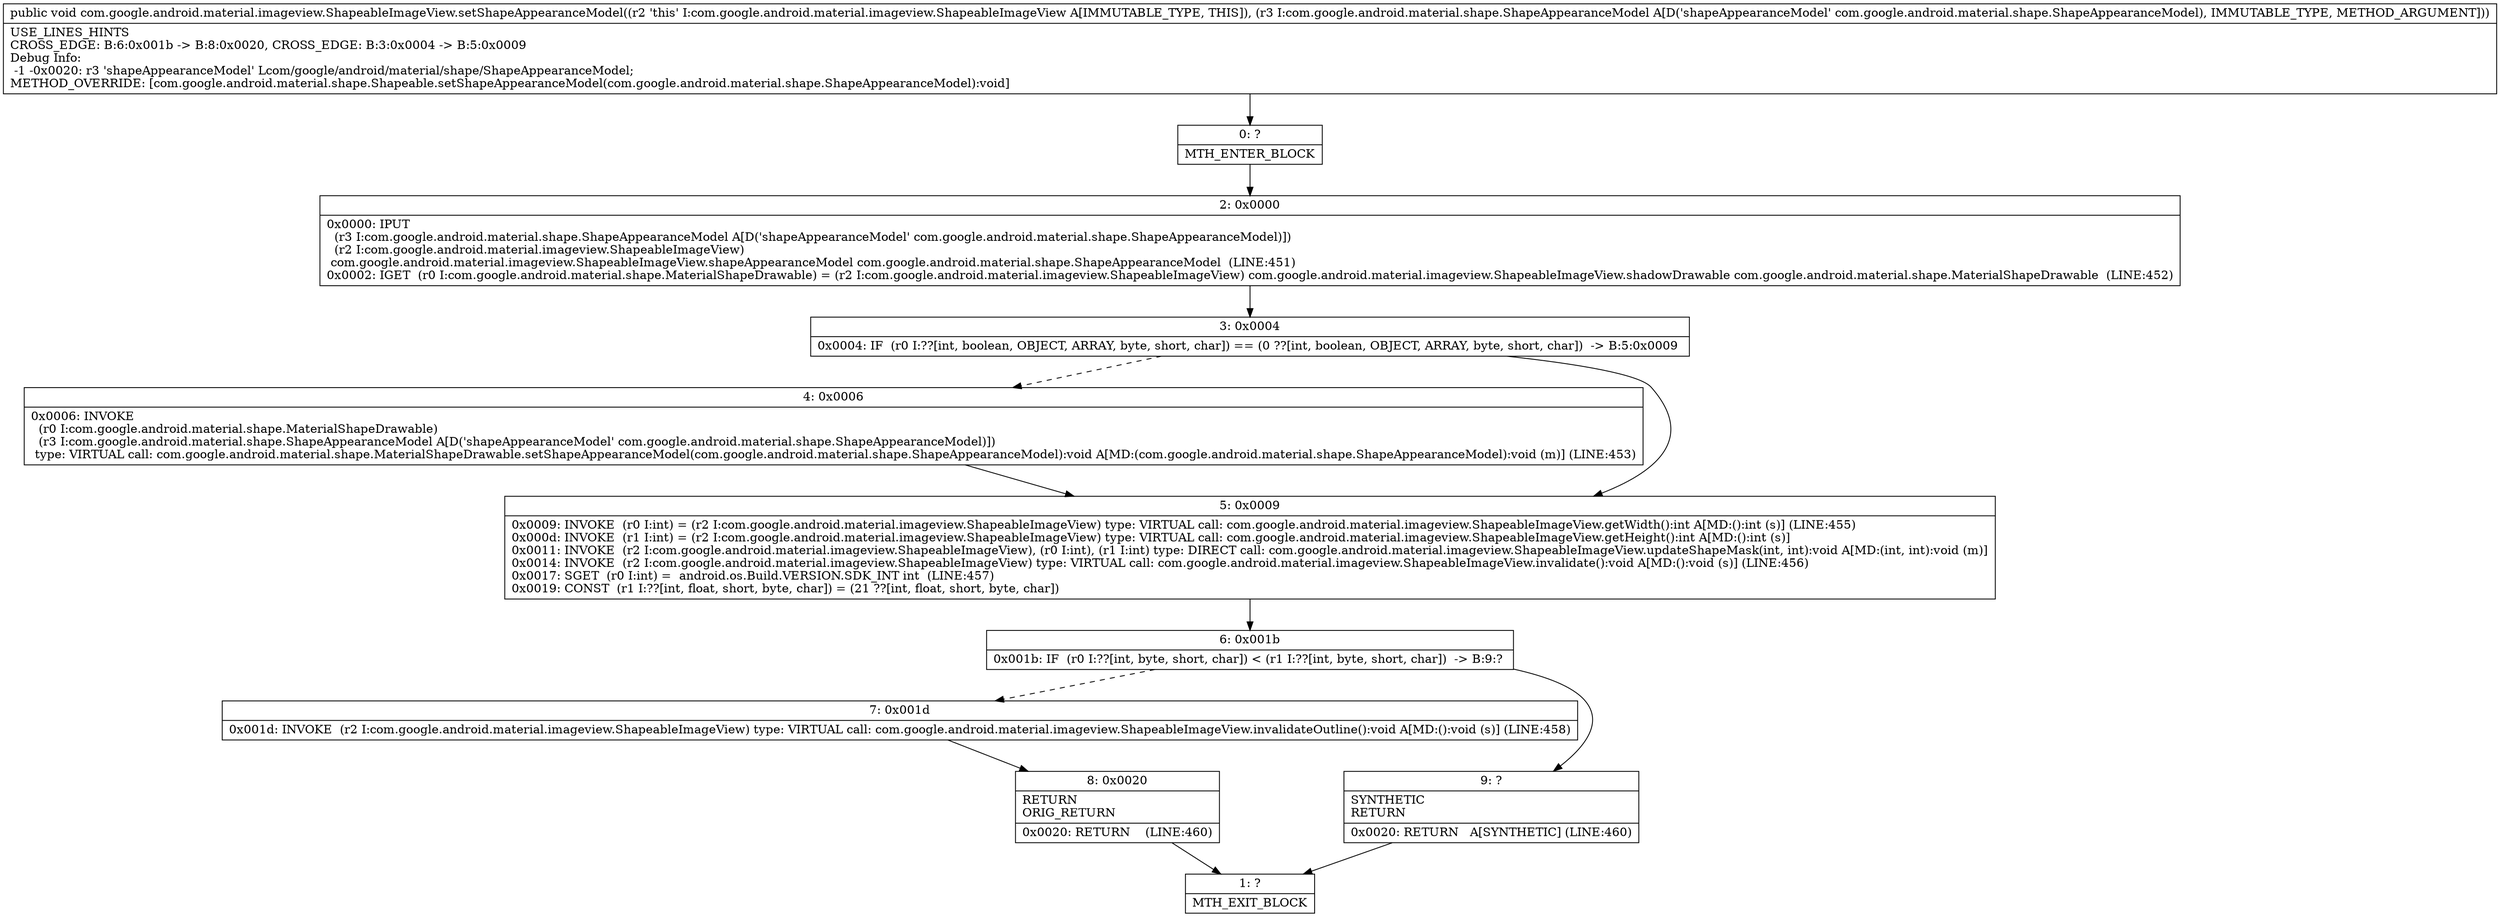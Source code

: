 digraph "CFG forcom.google.android.material.imageview.ShapeableImageView.setShapeAppearanceModel(Lcom\/google\/android\/material\/shape\/ShapeAppearanceModel;)V" {
Node_0 [shape=record,label="{0\:\ ?|MTH_ENTER_BLOCK\l}"];
Node_2 [shape=record,label="{2\:\ 0x0000|0x0000: IPUT  \l  (r3 I:com.google.android.material.shape.ShapeAppearanceModel A[D('shapeAppearanceModel' com.google.android.material.shape.ShapeAppearanceModel)])\l  (r2 I:com.google.android.material.imageview.ShapeableImageView)\l com.google.android.material.imageview.ShapeableImageView.shapeAppearanceModel com.google.android.material.shape.ShapeAppearanceModel  (LINE:451)\l0x0002: IGET  (r0 I:com.google.android.material.shape.MaterialShapeDrawable) = (r2 I:com.google.android.material.imageview.ShapeableImageView) com.google.android.material.imageview.ShapeableImageView.shadowDrawable com.google.android.material.shape.MaterialShapeDrawable  (LINE:452)\l}"];
Node_3 [shape=record,label="{3\:\ 0x0004|0x0004: IF  (r0 I:??[int, boolean, OBJECT, ARRAY, byte, short, char]) == (0 ??[int, boolean, OBJECT, ARRAY, byte, short, char])  \-\> B:5:0x0009 \l}"];
Node_4 [shape=record,label="{4\:\ 0x0006|0x0006: INVOKE  \l  (r0 I:com.google.android.material.shape.MaterialShapeDrawable)\l  (r3 I:com.google.android.material.shape.ShapeAppearanceModel A[D('shapeAppearanceModel' com.google.android.material.shape.ShapeAppearanceModel)])\l type: VIRTUAL call: com.google.android.material.shape.MaterialShapeDrawable.setShapeAppearanceModel(com.google.android.material.shape.ShapeAppearanceModel):void A[MD:(com.google.android.material.shape.ShapeAppearanceModel):void (m)] (LINE:453)\l}"];
Node_5 [shape=record,label="{5\:\ 0x0009|0x0009: INVOKE  (r0 I:int) = (r2 I:com.google.android.material.imageview.ShapeableImageView) type: VIRTUAL call: com.google.android.material.imageview.ShapeableImageView.getWidth():int A[MD:():int (s)] (LINE:455)\l0x000d: INVOKE  (r1 I:int) = (r2 I:com.google.android.material.imageview.ShapeableImageView) type: VIRTUAL call: com.google.android.material.imageview.ShapeableImageView.getHeight():int A[MD:():int (s)]\l0x0011: INVOKE  (r2 I:com.google.android.material.imageview.ShapeableImageView), (r0 I:int), (r1 I:int) type: DIRECT call: com.google.android.material.imageview.ShapeableImageView.updateShapeMask(int, int):void A[MD:(int, int):void (m)]\l0x0014: INVOKE  (r2 I:com.google.android.material.imageview.ShapeableImageView) type: VIRTUAL call: com.google.android.material.imageview.ShapeableImageView.invalidate():void A[MD:():void (s)] (LINE:456)\l0x0017: SGET  (r0 I:int) =  android.os.Build.VERSION.SDK_INT int  (LINE:457)\l0x0019: CONST  (r1 I:??[int, float, short, byte, char]) = (21 ??[int, float, short, byte, char]) \l}"];
Node_6 [shape=record,label="{6\:\ 0x001b|0x001b: IF  (r0 I:??[int, byte, short, char]) \< (r1 I:??[int, byte, short, char])  \-\> B:9:? \l}"];
Node_7 [shape=record,label="{7\:\ 0x001d|0x001d: INVOKE  (r2 I:com.google.android.material.imageview.ShapeableImageView) type: VIRTUAL call: com.google.android.material.imageview.ShapeableImageView.invalidateOutline():void A[MD:():void (s)] (LINE:458)\l}"];
Node_8 [shape=record,label="{8\:\ 0x0020|RETURN\lORIG_RETURN\l|0x0020: RETURN    (LINE:460)\l}"];
Node_1 [shape=record,label="{1\:\ ?|MTH_EXIT_BLOCK\l}"];
Node_9 [shape=record,label="{9\:\ ?|SYNTHETIC\lRETURN\l|0x0020: RETURN   A[SYNTHETIC] (LINE:460)\l}"];
MethodNode[shape=record,label="{public void com.google.android.material.imageview.ShapeableImageView.setShapeAppearanceModel((r2 'this' I:com.google.android.material.imageview.ShapeableImageView A[IMMUTABLE_TYPE, THIS]), (r3 I:com.google.android.material.shape.ShapeAppearanceModel A[D('shapeAppearanceModel' com.google.android.material.shape.ShapeAppearanceModel), IMMUTABLE_TYPE, METHOD_ARGUMENT]))  | USE_LINES_HINTS\lCROSS_EDGE: B:6:0x001b \-\> B:8:0x0020, CROSS_EDGE: B:3:0x0004 \-\> B:5:0x0009\lDebug Info:\l  \-1 \-0x0020: r3 'shapeAppearanceModel' Lcom\/google\/android\/material\/shape\/ShapeAppearanceModel;\lMETHOD_OVERRIDE: [com.google.android.material.shape.Shapeable.setShapeAppearanceModel(com.google.android.material.shape.ShapeAppearanceModel):void]\l}"];
MethodNode -> Node_0;Node_0 -> Node_2;
Node_2 -> Node_3;
Node_3 -> Node_4[style=dashed];
Node_3 -> Node_5;
Node_4 -> Node_5;
Node_5 -> Node_6;
Node_6 -> Node_7[style=dashed];
Node_6 -> Node_9;
Node_7 -> Node_8;
Node_8 -> Node_1;
Node_9 -> Node_1;
}


